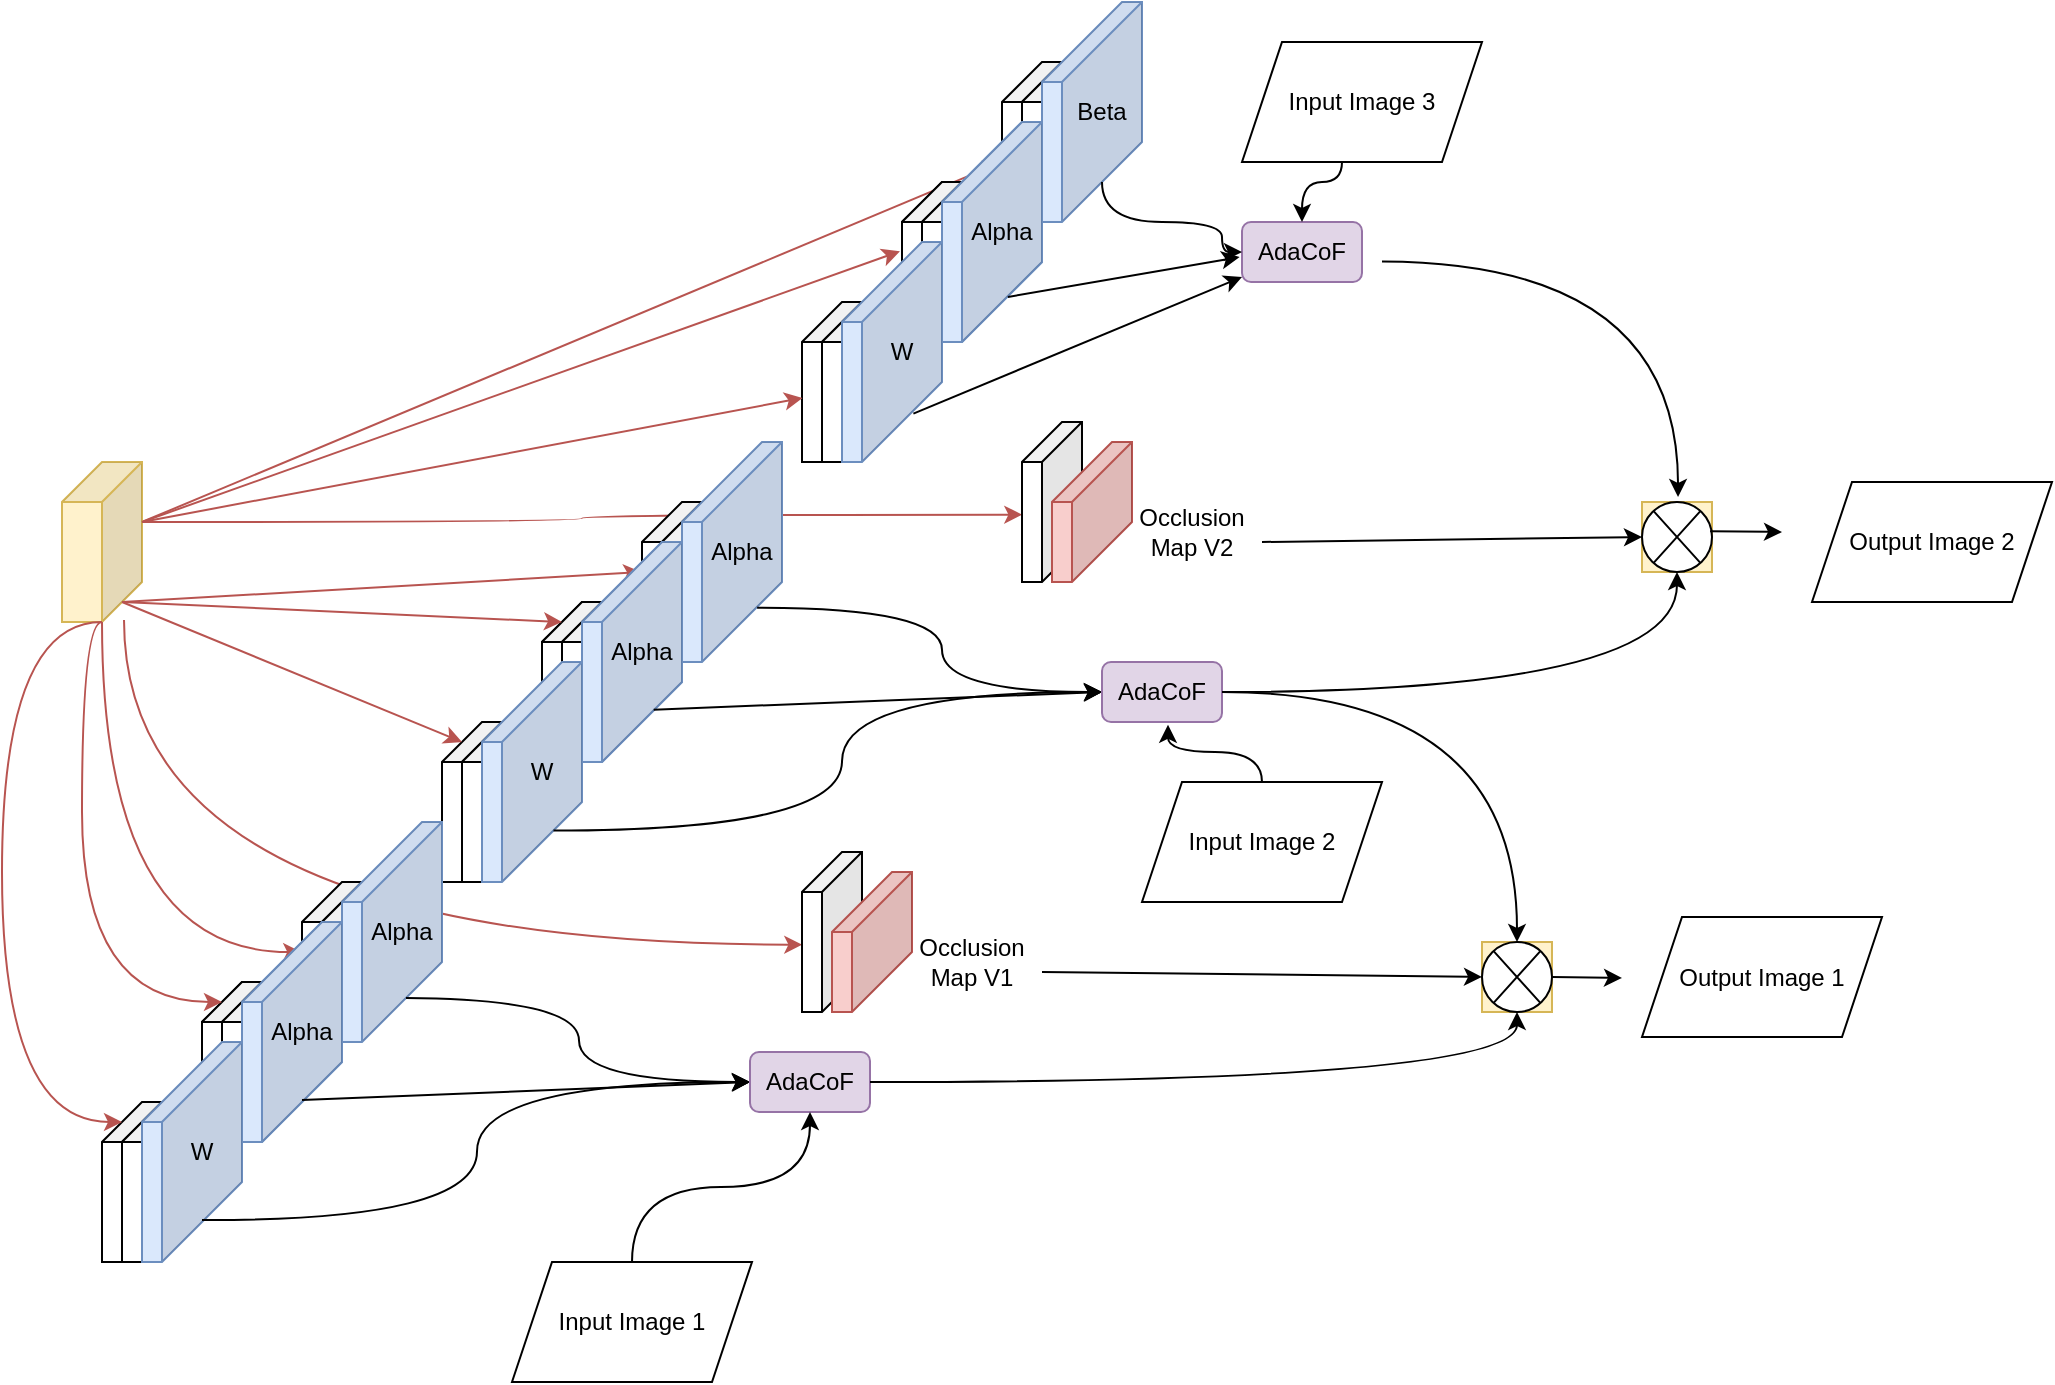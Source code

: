 <mxfile version="22.1.8" type="github">
  <diagram name="Page-1" id="FFOl_XfUAIFha1XQiT5Q">
    <mxGraphModel dx="1395" dy="898" grid="1" gridSize="10" guides="1" tooltips="1" connect="1" arrows="1" fold="1" page="1" pageScale="1" pageWidth="1100" pageHeight="850" math="0" shadow="0">
      <root>
        <mxCell id="0" />
        <mxCell id="1" parent="0" />
        <mxCell id="crxs3H_6sMDH6rDQFt8F-193" value="" style="endArrow=classic;html=1;rounded=0;entryX=0.995;entryY=0.579;entryDx=0;entryDy=0;entryPerimeter=0;fillColor=#f8cecc;strokeColor=#b85450;exitX=0.225;exitY=0.988;exitDx=0;exitDy=0;exitPerimeter=0;edgeStyle=orthogonalEdgeStyle;curved=1;" edge="1" target="crxs3H_6sMDH6rDQFt8F-196" parent="1" source="crxs3H_6sMDH6rDQFt8F-1">
          <mxGeometry width="50" height="50" relative="1" as="geometry">
            <mxPoint x="-20" y="505" as="sourcePoint" />
            <mxPoint x="399.98" y="499.64" as="targetPoint" />
          </mxGeometry>
        </mxCell>
        <mxCell id="crxs3H_6sMDH6rDQFt8F-13" value="" style="endArrow=classic;html=1;rounded=0;entryX=0.995;entryY=0.579;entryDx=0;entryDy=0;entryPerimeter=0;fillColor=#f8cecc;strokeColor=#b85450;exitX=0;exitY=0;exitDx=0;exitDy=30;exitPerimeter=0;edgeStyle=orthogonalEdgeStyle;curved=1;" edge="1" parent="1" source="crxs3H_6sMDH6rDQFt8F-1" target="crxs3H_6sMDH6rDQFt8F-10">
          <mxGeometry width="50" height="50" relative="1" as="geometry">
            <mxPoint x="296.9" y="230" as="sourcePoint" />
            <mxPoint x="509.98" y="284.64" as="targetPoint" />
          </mxGeometry>
        </mxCell>
        <mxCell id="crxs3H_6sMDH6rDQFt8F-83" value="" style="endArrow=classic;html=1;rounded=0;exitX=0;exitY=0;exitDx=0;exitDy=30;exitPerimeter=0;entryX=0;entryY=0;entryDx=30.0;entryDy=50;entryPerimeter=0;fillColor=#f8cecc;strokeColor=#b85450;" edge="1" parent="1" source="crxs3H_6sMDH6rDQFt8F-1" target="crxs3H_6sMDH6rDQFt8F-29">
          <mxGeometry width="50" height="50" relative="1" as="geometry">
            <mxPoint x="240" y="210" as="sourcePoint" />
            <mxPoint x="520" y="95" as="targetPoint" />
          </mxGeometry>
        </mxCell>
        <mxCell id="crxs3H_6sMDH6rDQFt8F-76" value="" style="endArrow=classic;html=1;rounded=0;entryX=1.013;entryY=0.438;entryDx=0;entryDy=0;entryPerimeter=0;exitX=0;exitY=0;exitDx=10;exitDy=70;exitPerimeter=0;fillColor=#f8cecc;strokeColor=#b85450;" edge="1" target="crxs3H_6sMDH6rDQFt8F-78" parent="1" source="crxs3H_6sMDH6rDQFt8F-1">
          <mxGeometry width="50" height="50" relative="1" as="geometry">
            <mxPoint x="230" y="240" as="sourcePoint" />
            <mxPoint x="430" y="330" as="targetPoint" />
          </mxGeometry>
        </mxCell>
        <mxCell id="crxs3H_6sMDH6rDQFt8F-71" value="" style="group" vertex="1" connectable="0" parent="1">
          <mxGeometry x="300" y="190" width="345" height="130" as="geometry" />
        </mxCell>
        <mxCell id="crxs3H_6sMDH6rDQFt8F-191" value="" style="group" vertex="1" connectable="0" parent="crxs3H_6sMDH6rDQFt8F-71">
          <mxGeometry x="230" y="50" width="115" height="80" as="geometry" />
        </mxCell>
        <mxCell id="crxs3H_6sMDH6rDQFt8F-10" value="" style="shape=cube;whiteSpace=wrap;html=1;boundedLbl=1;backgroundOutline=1;darkOpacity=0.05;darkOpacity2=0.1;flipH=1;" vertex="1" parent="crxs3H_6sMDH6rDQFt8F-191">
          <mxGeometry width="30" height="80" as="geometry" />
        </mxCell>
        <mxCell id="crxs3H_6sMDH6rDQFt8F-5" value="" style="shape=cube;whiteSpace=wrap;html=1;boundedLbl=1;backgroundOutline=1;darkOpacity=0.05;darkOpacity2=0.1;flipH=1;fillColor=#f8cecc;strokeColor=#b85450;size=30;" vertex="1" parent="crxs3H_6sMDH6rDQFt8F-191">
          <mxGeometry x="15" y="10" width="40" height="70" as="geometry" />
        </mxCell>
        <mxCell id="crxs3H_6sMDH6rDQFt8F-156" value="Occlusion Map V2" style="text;html=1;strokeColor=none;fillColor=none;align=center;verticalAlign=middle;whiteSpace=wrap;rounded=0;" vertex="1" parent="crxs3H_6sMDH6rDQFt8F-191">
          <mxGeometry x="55" y="40" width="60" height="30" as="geometry" />
        </mxCell>
        <mxCell id="crxs3H_6sMDH6rDQFt8F-50" value="" style="group" vertex="1" connectable="0" parent="1">
          <mxGeometry x="420" y="30" width="180" height="230" as="geometry" />
        </mxCell>
        <mxCell id="crxs3H_6sMDH6rDQFt8F-28" value="" style="group" vertex="1" connectable="0" parent="crxs3H_6sMDH6rDQFt8F-50">
          <mxGeometry x="100" width="70" height="110" as="geometry" />
        </mxCell>
        <mxCell id="crxs3H_6sMDH6rDQFt8F-29" value="" style="shape=cube;whiteSpace=wrap;html=1;boundedLbl=1;backgroundOutline=1;darkOpacity=0.05;darkOpacity2=0.1;flipH=1;" vertex="1" parent="crxs3H_6sMDH6rDQFt8F-28">
          <mxGeometry y="30" width="30" height="80" as="geometry" />
        </mxCell>
        <mxCell id="crxs3H_6sMDH6rDQFt8F-30" value="" style="shape=cube;whiteSpace=wrap;html=1;boundedLbl=1;backgroundOutline=1;darkOpacity=0.05;darkOpacity2=0.1;flipH=1;" vertex="1" parent="crxs3H_6sMDH6rDQFt8F-28">
          <mxGeometry x="10" y="30" width="30" height="80" as="geometry" />
        </mxCell>
        <mxCell id="crxs3H_6sMDH6rDQFt8F-31" value="" style="shape=cube;whiteSpace=wrap;html=1;boundedLbl=1;backgroundOutline=1;darkOpacity=0.05;darkOpacity2=0.1;flipH=1;size=40;fillColor=#dae8fc;strokeColor=#6c8ebf;" vertex="1" parent="crxs3H_6sMDH6rDQFt8F-28">
          <mxGeometry x="20" width="50" height="110" as="geometry" />
        </mxCell>
        <mxCell id="crxs3H_6sMDH6rDQFt8F-47" value="Beta" style="text;html=1;strokeColor=none;fillColor=none;align=center;verticalAlign=middle;whiteSpace=wrap;rounded=0;" vertex="1" parent="crxs3H_6sMDH6rDQFt8F-28">
          <mxGeometry x="30" y="45" width="40" height="20" as="geometry" />
        </mxCell>
        <mxCell id="crxs3H_6sMDH6rDQFt8F-32" value="" style="group" vertex="1" connectable="0" parent="crxs3H_6sMDH6rDQFt8F-50">
          <mxGeometry x="50" y="60" width="80" height="110" as="geometry" />
        </mxCell>
        <mxCell id="crxs3H_6sMDH6rDQFt8F-33" value="" style="shape=cube;whiteSpace=wrap;html=1;boundedLbl=1;backgroundOutline=1;darkOpacity=0.05;darkOpacity2=0.1;flipH=1;" vertex="1" parent="crxs3H_6sMDH6rDQFt8F-32">
          <mxGeometry y="30" width="30" height="80" as="geometry" />
        </mxCell>
        <mxCell id="crxs3H_6sMDH6rDQFt8F-34" value="" style="shape=cube;whiteSpace=wrap;html=1;boundedLbl=1;backgroundOutline=1;darkOpacity=0.05;darkOpacity2=0.1;flipH=1;" vertex="1" parent="crxs3H_6sMDH6rDQFt8F-32">
          <mxGeometry x="10" y="30" width="30" height="80" as="geometry" />
        </mxCell>
        <mxCell id="crxs3H_6sMDH6rDQFt8F-35" value="" style="shape=cube;whiteSpace=wrap;html=1;boundedLbl=1;backgroundOutline=1;darkOpacity=0.05;darkOpacity2=0.1;flipH=1;size=40;fillColor=#dae8fc;strokeColor=#6c8ebf;" vertex="1" parent="crxs3H_6sMDH6rDQFt8F-32">
          <mxGeometry x="20" width="50" height="110" as="geometry" />
        </mxCell>
        <mxCell id="crxs3H_6sMDH6rDQFt8F-42" value="" style="group" vertex="1" connectable="0" parent="crxs3H_6sMDH6rDQFt8F-32">
          <mxGeometry width="80" height="110" as="geometry" />
        </mxCell>
        <mxCell id="crxs3H_6sMDH6rDQFt8F-43" value="" style="shape=cube;whiteSpace=wrap;html=1;boundedLbl=1;backgroundOutline=1;darkOpacity=0.05;darkOpacity2=0.1;flipH=1;" vertex="1" parent="crxs3H_6sMDH6rDQFt8F-42">
          <mxGeometry y="30" width="30" height="80" as="geometry" />
        </mxCell>
        <mxCell id="crxs3H_6sMDH6rDQFt8F-44" value="" style="shape=cube;whiteSpace=wrap;html=1;boundedLbl=1;backgroundOutline=1;darkOpacity=0.05;darkOpacity2=0.1;flipH=1;" vertex="1" parent="crxs3H_6sMDH6rDQFt8F-42">
          <mxGeometry x="10" y="30" width="30" height="80" as="geometry" />
        </mxCell>
        <mxCell id="crxs3H_6sMDH6rDQFt8F-45" value="" style="shape=cube;whiteSpace=wrap;html=1;boundedLbl=1;backgroundOutline=1;darkOpacity=0.05;darkOpacity2=0.1;flipH=1;size=40;fillColor=#dae8fc;strokeColor=#6c8ebf;" vertex="1" parent="crxs3H_6sMDH6rDQFt8F-42">
          <mxGeometry x="20" width="50" height="110" as="geometry" />
        </mxCell>
        <mxCell id="crxs3H_6sMDH6rDQFt8F-46" value="Alpha" style="text;html=1;strokeColor=none;fillColor=none;align=center;verticalAlign=middle;whiteSpace=wrap;rounded=0;" vertex="1" parent="crxs3H_6sMDH6rDQFt8F-42">
          <mxGeometry x="30" y="45" width="40" height="20" as="geometry" />
        </mxCell>
        <mxCell id="crxs3H_6sMDH6rDQFt8F-36" value="" style="group" vertex="1" connectable="0" parent="crxs3H_6sMDH6rDQFt8F-50">
          <mxGeometry y="120" width="80" height="110" as="geometry" />
        </mxCell>
        <mxCell id="crxs3H_6sMDH6rDQFt8F-37" value="" style="shape=cube;whiteSpace=wrap;html=1;boundedLbl=1;backgroundOutline=1;darkOpacity=0.05;darkOpacity2=0.1;flipH=1;" vertex="1" parent="crxs3H_6sMDH6rDQFt8F-36">
          <mxGeometry y="30" width="30" height="80" as="geometry" />
        </mxCell>
        <mxCell id="crxs3H_6sMDH6rDQFt8F-38" value="" style="shape=cube;whiteSpace=wrap;html=1;boundedLbl=1;backgroundOutline=1;darkOpacity=0.05;darkOpacity2=0.1;flipH=1;" vertex="1" parent="crxs3H_6sMDH6rDQFt8F-36">
          <mxGeometry x="10" y="30" width="30" height="80" as="geometry" />
        </mxCell>
        <mxCell id="crxs3H_6sMDH6rDQFt8F-39" value="" style="shape=cube;whiteSpace=wrap;html=1;boundedLbl=1;backgroundOutline=1;darkOpacity=0.05;darkOpacity2=0.1;flipH=1;size=40;fillColor=#dae8fc;strokeColor=#6c8ebf;" vertex="1" parent="crxs3H_6sMDH6rDQFt8F-36">
          <mxGeometry x="20" width="50" height="110" as="geometry" />
        </mxCell>
        <mxCell id="crxs3H_6sMDH6rDQFt8F-40" value="W" style="text;html=1;strokeColor=none;fillColor=none;align=center;verticalAlign=middle;whiteSpace=wrap;rounded=0;" vertex="1" parent="crxs3H_6sMDH6rDQFt8F-36">
          <mxGeometry x="30" y="45" width="40" height="20" as="geometry" />
        </mxCell>
        <mxCell id="crxs3H_6sMDH6rDQFt8F-51" value="" style="group" vertex="1" connectable="0" parent="1">
          <mxGeometry x="240" y="240" width="190" height="230" as="geometry" />
        </mxCell>
        <mxCell id="crxs3H_6sMDH6rDQFt8F-52" value="" style="group" vertex="1" connectable="0" parent="crxs3H_6sMDH6rDQFt8F-51">
          <mxGeometry x="100" width="80" height="120" as="geometry" />
        </mxCell>
        <mxCell id="crxs3H_6sMDH6rDQFt8F-56" value="Beta" style="text;html=1;strokeColor=none;fillColor=none;align=center;verticalAlign=middle;whiteSpace=wrap;rounded=0;" vertex="1" parent="crxs3H_6sMDH6rDQFt8F-52">
          <mxGeometry x="30" y="45" width="40" height="20" as="geometry" />
        </mxCell>
        <mxCell id="crxs3H_6sMDH6rDQFt8F-77" value="" style="group" vertex="1" connectable="0" parent="crxs3H_6sMDH6rDQFt8F-52">
          <mxGeometry y="10" width="80" height="110" as="geometry" />
        </mxCell>
        <mxCell id="crxs3H_6sMDH6rDQFt8F-78" value="" style="shape=cube;whiteSpace=wrap;html=1;boundedLbl=1;backgroundOutline=1;darkOpacity=0.05;darkOpacity2=0.1;flipH=1;" vertex="1" parent="crxs3H_6sMDH6rDQFt8F-77">
          <mxGeometry y="30" width="30" height="80" as="geometry" />
        </mxCell>
        <mxCell id="crxs3H_6sMDH6rDQFt8F-79" value="" style="shape=cube;whiteSpace=wrap;html=1;boundedLbl=1;backgroundOutline=1;darkOpacity=0.05;darkOpacity2=0.1;flipH=1;" vertex="1" parent="crxs3H_6sMDH6rDQFt8F-77">
          <mxGeometry x="10" y="30" width="30" height="80" as="geometry" />
        </mxCell>
        <mxCell id="crxs3H_6sMDH6rDQFt8F-80" value="" style="shape=cube;whiteSpace=wrap;html=1;boundedLbl=1;backgroundOutline=1;darkOpacity=0.05;darkOpacity2=0.1;flipH=1;size=40;fillColor=#dae8fc;strokeColor=#6c8ebf;" vertex="1" parent="crxs3H_6sMDH6rDQFt8F-77">
          <mxGeometry x="20" width="50" height="110" as="geometry" />
        </mxCell>
        <mxCell id="crxs3H_6sMDH6rDQFt8F-81" value="Alpha" style="text;html=1;strokeColor=none;fillColor=none;align=center;verticalAlign=middle;whiteSpace=wrap;rounded=0;" vertex="1" parent="crxs3H_6sMDH6rDQFt8F-77">
          <mxGeometry x="30" y="45" width="40" height="20" as="geometry" />
        </mxCell>
        <mxCell id="crxs3H_6sMDH6rDQFt8F-57" value="" style="group" vertex="1" connectable="0" parent="crxs3H_6sMDH6rDQFt8F-51">
          <mxGeometry x="50" y="60" width="80" height="110" as="geometry" />
        </mxCell>
        <mxCell id="crxs3H_6sMDH6rDQFt8F-58" value="" style="shape=cube;whiteSpace=wrap;html=1;boundedLbl=1;backgroundOutline=1;darkOpacity=0.05;darkOpacity2=0.1;flipH=1;" vertex="1" parent="crxs3H_6sMDH6rDQFt8F-57">
          <mxGeometry y="30" width="30" height="80" as="geometry" />
        </mxCell>
        <mxCell id="crxs3H_6sMDH6rDQFt8F-59" value="" style="shape=cube;whiteSpace=wrap;html=1;boundedLbl=1;backgroundOutline=1;darkOpacity=0.05;darkOpacity2=0.1;flipH=1;" vertex="1" parent="crxs3H_6sMDH6rDQFt8F-57">
          <mxGeometry x="10" y="30" width="30" height="80" as="geometry" />
        </mxCell>
        <mxCell id="crxs3H_6sMDH6rDQFt8F-60" value="" style="shape=cube;whiteSpace=wrap;html=1;boundedLbl=1;backgroundOutline=1;darkOpacity=0.05;darkOpacity2=0.1;flipH=1;size=40;fillColor=#dae8fc;strokeColor=#6c8ebf;" vertex="1" parent="crxs3H_6sMDH6rDQFt8F-57">
          <mxGeometry x="20" width="50" height="110" as="geometry" />
        </mxCell>
        <mxCell id="crxs3H_6sMDH6rDQFt8F-61" value="" style="group" vertex="1" connectable="0" parent="crxs3H_6sMDH6rDQFt8F-57">
          <mxGeometry width="80" height="110" as="geometry" />
        </mxCell>
        <mxCell id="crxs3H_6sMDH6rDQFt8F-62" value="" style="shape=cube;whiteSpace=wrap;html=1;boundedLbl=1;backgroundOutline=1;darkOpacity=0.05;darkOpacity2=0.1;flipH=1;" vertex="1" parent="crxs3H_6sMDH6rDQFt8F-61">
          <mxGeometry y="30" width="30" height="80" as="geometry" />
        </mxCell>
        <mxCell id="crxs3H_6sMDH6rDQFt8F-63" value="" style="shape=cube;whiteSpace=wrap;html=1;boundedLbl=1;backgroundOutline=1;darkOpacity=0.05;darkOpacity2=0.1;flipH=1;" vertex="1" parent="crxs3H_6sMDH6rDQFt8F-61">
          <mxGeometry x="10" y="30" width="30" height="80" as="geometry" />
        </mxCell>
        <mxCell id="crxs3H_6sMDH6rDQFt8F-64" value="" style="shape=cube;whiteSpace=wrap;html=1;boundedLbl=1;backgroundOutline=1;darkOpacity=0.05;darkOpacity2=0.1;flipH=1;size=40;fillColor=#dae8fc;strokeColor=#6c8ebf;" vertex="1" parent="crxs3H_6sMDH6rDQFt8F-61">
          <mxGeometry x="20" width="50" height="110" as="geometry" />
        </mxCell>
        <mxCell id="crxs3H_6sMDH6rDQFt8F-65" value="Alpha" style="text;html=1;strokeColor=none;fillColor=none;align=center;verticalAlign=middle;whiteSpace=wrap;rounded=0;" vertex="1" parent="crxs3H_6sMDH6rDQFt8F-61">
          <mxGeometry x="30" y="45" width="40" height="20" as="geometry" />
        </mxCell>
        <mxCell id="crxs3H_6sMDH6rDQFt8F-66" value="" style="group" vertex="1" connectable="0" parent="crxs3H_6sMDH6rDQFt8F-51">
          <mxGeometry y="120" width="80" height="110" as="geometry" />
        </mxCell>
        <mxCell id="crxs3H_6sMDH6rDQFt8F-67" value="" style="shape=cube;whiteSpace=wrap;html=1;boundedLbl=1;backgroundOutline=1;darkOpacity=0.05;darkOpacity2=0.1;flipH=1;" vertex="1" parent="crxs3H_6sMDH6rDQFt8F-66">
          <mxGeometry y="30" width="30" height="80" as="geometry" />
        </mxCell>
        <mxCell id="crxs3H_6sMDH6rDQFt8F-68" value="" style="shape=cube;whiteSpace=wrap;html=1;boundedLbl=1;backgroundOutline=1;darkOpacity=0.05;darkOpacity2=0.1;flipH=1;" vertex="1" parent="crxs3H_6sMDH6rDQFt8F-66">
          <mxGeometry x="10" y="30" width="30" height="80" as="geometry" />
        </mxCell>
        <mxCell id="crxs3H_6sMDH6rDQFt8F-69" value="" style="shape=cube;whiteSpace=wrap;html=1;boundedLbl=1;backgroundOutline=1;darkOpacity=0.05;darkOpacity2=0.1;flipH=1;size=40;fillColor=#dae8fc;strokeColor=#6c8ebf;" vertex="1" parent="crxs3H_6sMDH6rDQFt8F-66">
          <mxGeometry x="20" width="50" height="110" as="geometry" />
        </mxCell>
        <mxCell id="crxs3H_6sMDH6rDQFt8F-70" value="W" style="text;html=1;strokeColor=none;fillColor=none;align=center;verticalAlign=middle;whiteSpace=wrap;rounded=0;" vertex="1" parent="crxs3H_6sMDH6rDQFt8F-66">
          <mxGeometry x="30" y="45" width="40" height="20" as="geometry" />
        </mxCell>
        <mxCell id="crxs3H_6sMDH6rDQFt8F-1" value="" style="shape=cube;whiteSpace=wrap;html=1;boundedLbl=1;backgroundOutline=1;darkOpacity=0.05;darkOpacity2=0.1;flipH=1;flipV=0;fillColor=#fff2cc;strokeColor=#d6b656;" vertex="1" parent="1">
          <mxGeometry x="50" y="260" width="40" height="80" as="geometry" />
        </mxCell>
        <mxCell id="crxs3H_6sMDH6rDQFt8F-73" value="" style="endArrow=classic;html=1;rounded=0;entryX=0;entryY=0;entryDx=20;entryDy=10;entryPerimeter=0;exitX=0;exitY=0;exitDx=10;exitDy=70;exitPerimeter=0;fillColor=#f8cecc;strokeColor=#b85450;" edge="1" parent="1" source="crxs3H_6sMDH6rDQFt8F-1" target="crxs3H_6sMDH6rDQFt8F-67">
          <mxGeometry width="50" height="50" relative="1" as="geometry">
            <mxPoint x="340" y="240" as="sourcePoint" />
            <mxPoint x="280" y="270" as="targetPoint" />
          </mxGeometry>
        </mxCell>
        <mxCell id="crxs3H_6sMDH6rDQFt8F-75" value="" style="endArrow=classic;html=1;rounded=0;exitX=0;exitY=0;exitDx=10;exitDy=70;exitPerimeter=0;entryX=0;entryY=0;entryDx=20;entryDy=10;entryPerimeter=0;fillColor=#f8cecc;strokeColor=#b85450;" edge="1" parent="1" source="crxs3H_6sMDH6rDQFt8F-1" target="crxs3H_6sMDH6rDQFt8F-62">
          <mxGeometry width="50" height="50" relative="1" as="geometry">
            <mxPoint x="290" y="190" as="sourcePoint" />
            <mxPoint x="340" y="140" as="targetPoint" />
          </mxGeometry>
        </mxCell>
        <mxCell id="crxs3H_6sMDH6rDQFt8F-85" value="" style="endArrow=classic;html=1;rounded=0;exitX=0;exitY=0;exitDx=0;exitDy=30;exitPerimeter=0;entryX=0.992;entryY=0.6;entryDx=0;entryDy=0;entryPerimeter=0;fillColor=#f8cecc;strokeColor=#b85450;" edge="1" parent="1" source="crxs3H_6sMDH6rDQFt8F-1" target="crxs3H_6sMDH6rDQFt8F-37">
          <mxGeometry width="50" height="50" relative="1" as="geometry">
            <mxPoint x="240" y="210" as="sourcePoint" />
            <mxPoint x="400" y="230" as="targetPoint" />
          </mxGeometry>
        </mxCell>
        <mxCell id="crxs3H_6sMDH6rDQFt8F-112" value="" style="endArrow=classic;html=1;rounded=0;entryX=1.013;entryY=0.438;entryDx=0;entryDy=0;entryPerimeter=0;exitX=0;exitY=0;exitDx=20;exitDy=80;exitPerimeter=0;fillColor=#f8cecc;strokeColor=#b85450;edgeStyle=orthogonalEdgeStyle;curved=1;" edge="1" target="crxs3H_6sMDH6rDQFt8F-117" parent="1" source="crxs3H_6sMDH6rDQFt8F-1">
          <mxGeometry width="50" height="50" relative="1" as="geometry">
            <mxPoint x="50" y="430" as="sourcePoint" />
            <mxPoint x="260" y="520" as="targetPoint" />
            <Array as="points">
              <mxPoint x="70" y="505" />
            </Array>
          </mxGeometry>
        </mxCell>
        <mxCell id="crxs3H_6sMDH6rDQFt8F-113" value="" style="group" vertex="1" connectable="0" parent="1">
          <mxGeometry x="70" y="430" width="190" height="230" as="geometry" />
        </mxCell>
        <mxCell id="crxs3H_6sMDH6rDQFt8F-114" value="" style="group" vertex="1" connectable="0" parent="crxs3H_6sMDH6rDQFt8F-113">
          <mxGeometry x="100" width="80" height="120" as="geometry" />
        </mxCell>
        <mxCell id="crxs3H_6sMDH6rDQFt8F-115" value="Beta" style="text;html=1;strokeColor=none;fillColor=none;align=center;verticalAlign=middle;whiteSpace=wrap;rounded=0;" vertex="1" parent="crxs3H_6sMDH6rDQFt8F-114">
          <mxGeometry x="30" y="45" width="40" height="20" as="geometry" />
        </mxCell>
        <mxCell id="crxs3H_6sMDH6rDQFt8F-116" value="" style="group" vertex="1" connectable="0" parent="crxs3H_6sMDH6rDQFt8F-114">
          <mxGeometry y="10" width="80" height="110" as="geometry" />
        </mxCell>
        <mxCell id="crxs3H_6sMDH6rDQFt8F-117" value="" style="shape=cube;whiteSpace=wrap;html=1;boundedLbl=1;backgroundOutline=1;darkOpacity=0.05;darkOpacity2=0.1;flipH=1;" vertex="1" parent="crxs3H_6sMDH6rDQFt8F-116">
          <mxGeometry y="30" width="30" height="80" as="geometry" />
        </mxCell>
        <mxCell id="crxs3H_6sMDH6rDQFt8F-118" value="" style="shape=cube;whiteSpace=wrap;html=1;boundedLbl=1;backgroundOutline=1;darkOpacity=0.05;darkOpacity2=0.1;flipH=1;" vertex="1" parent="crxs3H_6sMDH6rDQFt8F-116">
          <mxGeometry x="10" y="30" width="30" height="80" as="geometry" />
        </mxCell>
        <mxCell id="crxs3H_6sMDH6rDQFt8F-119" value="" style="shape=cube;whiteSpace=wrap;html=1;boundedLbl=1;backgroundOutline=1;darkOpacity=0.05;darkOpacity2=0.1;flipH=1;size=40;fillColor=#dae8fc;strokeColor=#6c8ebf;" vertex="1" parent="crxs3H_6sMDH6rDQFt8F-116">
          <mxGeometry x="20" width="50" height="110" as="geometry" />
        </mxCell>
        <mxCell id="crxs3H_6sMDH6rDQFt8F-120" value="Alpha" style="text;html=1;strokeColor=none;fillColor=none;align=center;verticalAlign=middle;whiteSpace=wrap;rounded=0;" vertex="1" parent="crxs3H_6sMDH6rDQFt8F-116">
          <mxGeometry x="30" y="45" width="40" height="20" as="geometry" />
        </mxCell>
        <mxCell id="crxs3H_6sMDH6rDQFt8F-121" value="" style="group" vertex="1" connectable="0" parent="crxs3H_6sMDH6rDQFt8F-113">
          <mxGeometry x="50" y="60" width="80" height="110" as="geometry" />
        </mxCell>
        <mxCell id="crxs3H_6sMDH6rDQFt8F-122" value="" style="shape=cube;whiteSpace=wrap;html=1;boundedLbl=1;backgroundOutline=1;darkOpacity=0.05;darkOpacity2=0.1;flipH=1;" vertex="1" parent="crxs3H_6sMDH6rDQFt8F-121">
          <mxGeometry y="30" width="30" height="80" as="geometry" />
        </mxCell>
        <mxCell id="crxs3H_6sMDH6rDQFt8F-123" value="" style="shape=cube;whiteSpace=wrap;html=1;boundedLbl=1;backgroundOutline=1;darkOpacity=0.05;darkOpacity2=0.1;flipH=1;" vertex="1" parent="crxs3H_6sMDH6rDQFt8F-121">
          <mxGeometry x="10" y="30" width="30" height="80" as="geometry" />
        </mxCell>
        <mxCell id="crxs3H_6sMDH6rDQFt8F-124" value="" style="shape=cube;whiteSpace=wrap;html=1;boundedLbl=1;backgroundOutline=1;darkOpacity=0.05;darkOpacity2=0.1;flipH=1;size=40;fillColor=#dae8fc;strokeColor=#6c8ebf;" vertex="1" parent="crxs3H_6sMDH6rDQFt8F-121">
          <mxGeometry x="20" width="50" height="110" as="geometry" />
        </mxCell>
        <mxCell id="crxs3H_6sMDH6rDQFt8F-125" value="" style="group" vertex="1" connectable="0" parent="crxs3H_6sMDH6rDQFt8F-121">
          <mxGeometry width="80" height="110" as="geometry" />
        </mxCell>
        <mxCell id="crxs3H_6sMDH6rDQFt8F-126" value="" style="shape=cube;whiteSpace=wrap;html=1;boundedLbl=1;backgroundOutline=1;darkOpacity=0.05;darkOpacity2=0.1;flipH=1;" vertex="1" parent="crxs3H_6sMDH6rDQFt8F-125">
          <mxGeometry y="30" width="30" height="80" as="geometry" />
        </mxCell>
        <mxCell id="crxs3H_6sMDH6rDQFt8F-127" value="" style="shape=cube;whiteSpace=wrap;html=1;boundedLbl=1;backgroundOutline=1;darkOpacity=0.05;darkOpacity2=0.1;flipH=1;" vertex="1" parent="crxs3H_6sMDH6rDQFt8F-125">
          <mxGeometry x="10" y="30" width="30" height="80" as="geometry" />
        </mxCell>
        <mxCell id="crxs3H_6sMDH6rDQFt8F-128" value="" style="shape=cube;whiteSpace=wrap;html=1;boundedLbl=1;backgroundOutline=1;darkOpacity=0.05;darkOpacity2=0.1;flipH=1;size=40;fillColor=#dae8fc;strokeColor=#6c8ebf;" vertex="1" parent="crxs3H_6sMDH6rDQFt8F-125">
          <mxGeometry x="20" width="50" height="110" as="geometry" />
        </mxCell>
        <mxCell id="crxs3H_6sMDH6rDQFt8F-129" value="Alpha" style="text;html=1;strokeColor=none;fillColor=none;align=center;verticalAlign=middle;whiteSpace=wrap;rounded=0;" vertex="1" parent="crxs3H_6sMDH6rDQFt8F-125">
          <mxGeometry x="30" y="45" width="40" height="20" as="geometry" />
        </mxCell>
        <mxCell id="crxs3H_6sMDH6rDQFt8F-130" value="" style="group" vertex="1" connectable="0" parent="crxs3H_6sMDH6rDQFt8F-113">
          <mxGeometry y="120" width="80" height="110" as="geometry" />
        </mxCell>
        <mxCell id="crxs3H_6sMDH6rDQFt8F-131" value="" style="shape=cube;whiteSpace=wrap;html=1;boundedLbl=1;backgroundOutline=1;darkOpacity=0.05;darkOpacity2=0.1;flipH=1;" vertex="1" parent="crxs3H_6sMDH6rDQFt8F-130">
          <mxGeometry y="30" width="30" height="80" as="geometry" />
        </mxCell>
        <mxCell id="crxs3H_6sMDH6rDQFt8F-132" value="" style="shape=cube;whiteSpace=wrap;html=1;boundedLbl=1;backgroundOutline=1;darkOpacity=0.05;darkOpacity2=0.1;flipH=1;" vertex="1" parent="crxs3H_6sMDH6rDQFt8F-130">
          <mxGeometry x="10" y="30" width="30" height="80" as="geometry" />
        </mxCell>
        <mxCell id="crxs3H_6sMDH6rDQFt8F-133" value="" style="shape=cube;whiteSpace=wrap;html=1;boundedLbl=1;backgroundOutline=1;darkOpacity=0.05;darkOpacity2=0.1;flipH=1;size=40;fillColor=#dae8fc;strokeColor=#6c8ebf;" vertex="1" parent="crxs3H_6sMDH6rDQFt8F-130">
          <mxGeometry x="20" width="50" height="110" as="geometry" />
        </mxCell>
        <mxCell id="crxs3H_6sMDH6rDQFt8F-134" value="W" style="text;html=1;strokeColor=none;fillColor=none;align=center;verticalAlign=middle;whiteSpace=wrap;rounded=0;" vertex="1" parent="crxs3H_6sMDH6rDQFt8F-130">
          <mxGeometry x="30" y="45" width="40" height="20" as="geometry" />
        </mxCell>
        <mxCell id="crxs3H_6sMDH6rDQFt8F-135" value="" style="endArrow=classic;html=1;rounded=0;entryX=0;entryY=0;entryDx=20;entryDy=10;entryPerimeter=0;exitX=0;exitY=0;exitDx=20;exitDy=80;exitPerimeter=0;fillColor=#f8cecc;strokeColor=#b85450;edgeStyle=orthogonalEdgeStyle;curved=1;" edge="1" target="crxs3H_6sMDH6rDQFt8F-131" parent="1" source="crxs3H_6sMDH6rDQFt8F-1">
          <mxGeometry width="50" height="50" relative="1" as="geometry">
            <mxPoint x="50" y="430" as="sourcePoint" />
            <mxPoint x="110" y="460" as="targetPoint" />
            <Array as="points">
              <mxPoint x="20" y="340" />
              <mxPoint x="20" y="590" />
            </Array>
          </mxGeometry>
        </mxCell>
        <mxCell id="crxs3H_6sMDH6rDQFt8F-136" value="" style="endArrow=classic;html=1;rounded=0;exitX=0;exitY=0;exitDx=20;exitDy=80;exitPerimeter=0;entryX=0;entryY=0;entryDx=20;entryDy=10;entryPerimeter=0;fillColor=#f8cecc;strokeColor=#b85450;edgeStyle=orthogonalEdgeStyle;curved=1;" edge="1" target="crxs3H_6sMDH6rDQFt8F-126" parent="1" source="crxs3H_6sMDH6rDQFt8F-1">
          <mxGeometry width="50" height="50" relative="1" as="geometry">
            <mxPoint x="50" y="430" as="sourcePoint" />
            <mxPoint x="170" y="330" as="targetPoint" />
            <Array as="points">
              <mxPoint x="60" y="340" />
              <mxPoint x="60" y="530" />
            </Array>
          </mxGeometry>
        </mxCell>
        <mxCell id="crxs3H_6sMDH6rDQFt8F-84" value="" style="endArrow=classic;html=1;rounded=0;entryX=1.034;entryY=0.433;entryDx=0;entryDy=0;entryPerimeter=0;fillColor=#f8cecc;strokeColor=#b85450;exitX=0;exitY=0;exitDx=0;exitDy=30;exitPerimeter=0;" edge="1" parent="1" source="crxs3H_6sMDH6rDQFt8F-1" target="crxs3H_6sMDH6rDQFt8F-43">
          <mxGeometry width="50" height="50" relative="1" as="geometry">
            <mxPoint x="140" y="300" as="sourcePoint" />
            <mxPoint x="469.19" y="150.97" as="targetPoint" />
          </mxGeometry>
        </mxCell>
        <mxCell id="crxs3H_6sMDH6rDQFt8F-145" style="edgeStyle=orthogonalEdgeStyle;rounded=0;orthogonalLoop=1;jettySize=auto;html=1;entryX=0.5;entryY=1;entryDx=0;entryDy=0;curved=1;exitX=1;exitY=0.5;exitDx=0;exitDy=0;" edge="1" parent="1" source="crxs3H_6sMDH6rDQFt8F-184" target="crxs3H_6sMDH6rDQFt8F-146">
          <mxGeometry relative="1" as="geometry">
            <mxPoint x="650" y="380" as="targetPoint" />
          </mxGeometry>
        </mxCell>
        <mxCell id="crxs3H_6sMDH6rDQFt8F-143" value="Input Image 2" style="shape=parallelogram;perimeter=parallelogramPerimeter;whiteSpace=wrap;html=1;fixedSize=1;" vertex="1" parent="1">
          <mxGeometry x="590" y="420" width="120" height="60" as="geometry" />
        </mxCell>
        <mxCell id="crxs3H_6sMDH6rDQFt8F-144" value="Input Image 3" style="shape=parallelogram;perimeter=parallelogramPerimeter;whiteSpace=wrap;html=1;fixedSize=1;" vertex="1" parent="1">
          <mxGeometry x="640" y="50" width="120" height="60" as="geometry" />
        </mxCell>
        <mxCell id="crxs3H_6sMDH6rDQFt8F-153" style="edgeStyle=orthogonalEdgeStyle;rounded=0;orthogonalLoop=1;jettySize=auto;html=1;entryX=0.515;entryY=-0.072;entryDx=0;entryDy=0;entryPerimeter=0;curved=1;" edge="1" parent="1" target="crxs3H_6sMDH6rDQFt8F-146">
          <mxGeometry relative="1" as="geometry">
            <mxPoint x="750" y="159.71" as="targetPoint" />
            <mxPoint x="710" y="159.71" as="sourcePoint" />
          </mxGeometry>
        </mxCell>
        <mxCell id="crxs3H_6sMDH6rDQFt8F-157" value="" style="endArrow=classic;html=1;rounded=0;entryX=0;entryY=0.5;entryDx=0;entryDy=0;" edge="1" parent="1" target="crxs3H_6sMDH6rDQFt8F-146">
          <mxGeometry width="50" height="50" relative="1" as="geometry">
            <mxPoint x="650" y="300" as="sourcePoint" />
            <mxPoint x="750" y="360" as="targetPoint" />
          </mxGeometry>
        </mxCell>
        <mxCell id="crxs3H_6sMDH6rDQFt8F-159" value="" style="group;fillColor=#fff2cc;strokeColor=#d6b656;" vertex="1" connectable="0" parent="1">
          <mxGeometry x="840" y="280" width="35" height="35" as="geometry" />
        </mxCell>
        <mxCell id="crxs3H_6sMDH6rDQFt8F-146" value="" style="ellipse;whiteSpace=wrap;html=1;aspect=fixed;" vertex="1" parent="crxs3H_6sMDH6rDQFt8F-159">
          <mxGeometry width="35" height="35" as="geometry" />
        </mxCell>
        <mxCell id="crxs3H_6sMDH6rDQFt8F-158" value="" style="shape=mxgraph.sysml.x;" vertex="1" parent="crxs3H_6sMDH6rDQFt8F-159">
          <mxGeometry x="5.94" y="4.68" width="23.12" height="25.63" as="geometry" />
        </mxCell>
        <mxCell id="crxs3H_6sMDH6rDQFt8F-169" value="" style="group" vertex="1" connectable="0" parent="1">
          <mxGeometry x="420" y="560" width="150" height="75" as="geometry" />
        </mxCell>
        <mxCell id="crxs3H_6sMDH6rDQFt8F-186" value="" style="endArrow=classic;html=1;rounded=0;exitX=0.285;exitY=0.766;exitDx=0;exitDy=0;exitPerimeter=0;entryX=0;entryY=0.5;entryDx=0;entryDy=0;edgeStyle=orthogonalEdgeStyle;curved=1;" edge="1" target="crxs3H_6sMDH6rDQFt8F-189" parent="crxs3H_6sMDH6rDQFt8F-169">
          <mxGeometry width="50" height="50" relative="1" as="geometry">
            <mxPoint x="-300" y="79" as="sourcePoint" />
            <mxPoint x="-122" as="targetPoint" />
          </mxGeometry>
        </mxCell>
        <mxCell id="crxs3H_6sMDH6rDQFt8F-187" value="" style="endArrow=classic;html=1;rounded=0;entryX=0;entryY=0.5;entryDx=0;entryDy=0;exitX=0.283;exitY=0.762;exitDx=0;exitDy=0;exitPerimeter=0;" edge="1" target="crxs3H_6sMDH6rDQFt8F-189" parent="crxs3H_6sMDH6rDQFt8F-169">
          <mxGeometry width="50" height="50" relative="1" as="geometry">
            <mxPoint x="-250" y="19" as="sourcePoint" />
            <mxPoint x="-123" y="2" as="targetPoint" />
          </mxGeometry>
        </mxCell>
        <mxCell id="crxs3H_6sMDH6rDQFt8F-188" value="" style="endArrow=classic;html=1;rounded=0;entryX=0;entryY=0.5;entryDx=0;entryDy=0;exitX=0.249;exitY=0.753;exitDx=0;exitDy=0;exitPerimeter=0;edgeStyle=orthogonalEdgeStyle;curved=1;" edge="1" target="crxs3H_6sMDH6rDQFt8F-189" parent="crxs3H_6sMDH6rDQFt8F-169">
          <mxGeometry width="50" height="50" relative="1" as="geometry">
            <mxPoint x="-198" y="-32" as="sourcePoint" />
            <mxPoint x="-122" as="targetPoint" />
          </mxGeometry>
        </mxCell>
        <mxCell id="crxs3H_6sMDH6rDQFt8F-189" value="AdaCoF" style="rounded=1;whiteSpace=wrap;html=1;fillColor=#e1d5e7;strokeColor=#9673a6;" vertex="1" parent="crxs3H_6sMDH6rDQFt8F-169">
          <mxGeometry x="-26" y="-5" width="60" height="30" as="geometry" />
        </mxCell>
        <mxCell id="crxs3H_6sMDH6rDQFt8F-173" value="AdaCoF" style="rounded=1;whiteSpace=wrap;html=1;fillColor=#e1d5e7;strokeColor=#9673a6;" vertex="1" parent="1">
          <mxGeometry x="640" y="140" width="60" height="30" as="geometry" />
        </mxCell>
        <mxCell id="crxs3H_6sMDH6rDQFt8F-174" value="" style="curved=1;endArrow=classic;html=1;rounded=0;edgeStyle=orthogonalEdgeStyle;entryX=0.5;entryY=0;entryDx=0;entryDy=0;" edge="1" parent="1" target="crxs3H_6sMDH6rDQFt8F-173">
          <mxGeometry width="50" height="50" relative="1" as="geometry">
            <mxPoint x="690" y="110" as="sourcePoint" />
            <mxPoint x="740" y="60" as="targetPoint" />
            <Array as="points">
              <mxPoint x="690" y="120" />
              <mxPoint x="670" y="120" />
            </Array>
          </mxGeometry>
        </mxCell>
        <mxCell id="crxs3H_6sMDH6rDQFt8F-175" value="" style="endArrow=classic;html=1;rounded=0;exitX=0.286;exitY=0.78;exitDx=0;exitDy=0;exitPerimeter=0;" edge="1" parent="1" source="crxs3H_6sMDH6rDQFt8F-39" target="crxs3H_6sMDH6rDQFt8F-173">
          <mxGeometry width="50" height="50" relative="1" as="geometry">
            <mxPoint x="485" y="240" as="sourcePoint" />
            <mxPoint x="535" y="190" as="targetPoint" />
          </mxGeometry>
        </mxCell>
        <mxCell id="crxs3H_6sMDH6rDQFt8F-176" value="" style="endArrow=classic;html=1;rounded=0;entryX=-0.02;entryY=0.583;entryDx=0;entryDy=0;entryPerimeter=0;exitX=0.341;exitY=0.795;exitDx=0;exitDy=0;exitPerimeter=0;" edge="1" parent="1" source="crxs3H_6sMDH6rDQFt8F-45" target="crxs3H_6sMDH6rDQFt8F-173">
          <mxGeometry width="50" height="50" relative="1" as="geometry">
            <mxPoint x="570" y="190" as="sourcePoint" />
            <mxPoint x="620" y="140" as="targetPoint" />
          </mxGeometry>
        </mxCell>
        <mxCell id="crxs3H_6sMDH6rDQFt8F-180" value="" style="curved=1;endArrow=classic;html=1;rounded=0;edgeStyle=orthogonalEdgeStyle;entryX=0;entryY=0.5;entryDx=0;entryDy=0;" edge="1" parent="1" target="crxs3H_6sMDH6rDQFt8F-173">
          <mxGeometry width="50" height="50" relative="1" as="geometry">
            <mxPoint x="570" y="120" as="sourcePoint" />
            <mxPoint x="620" y="70" as="targetPoint" />
            <Array as="points">
              <mxPoint x="570" y="140" />
              <mxPoint x="630" y="140" />
              <mxPoint x="630" y="155" />
            </Array>
          </mxGeometry>
        </mxCell>
        <mxCell id="crxs3H_6sMDH6rDQFt8F-181" value="" style="endArrow=classic;html=1;rounded=0;entryX=0;entryY=0.5;entryDx=0;entryDy=0;exitX=0.283;exitY=0.762;exitDx=0;exitDy=0;exitPerimeter=0;" edge="1" parent="1" source="crxs3H_6sMDH6rDQFt8F-64" target="crxs3H_6sMDH6rDQFt8F-184">
          <mxGeometry width="50" height="50" relative="1" as="geometry">
            <mxPoint x="357" y="387" as="sourcePoint" />
            <mxPoint x="473" y="367" as="targetPoint" />
          </mxGeometry>
        </mxCell>
        <mxCell id="crxs3H_6sMDH6rDQFt8F-182" value="" style="endArrow=classic;html=1;rounded=0;entryX=0;entryY=0.5;entryDx=0;entryDy=0;exitX=0.249;exitY=0.753;exitDx=0;exitDy=0;exitPerimeter=0;edgeStyle=orthogonalEdgeStyle;curved=1;" edge="1" parent="1" source="crxs3H_6sMDH6rDQFt8F-80" target="crxs3H_6sMDH6rDQFt8F-184">
          <mxGeometry width="50" height="50" relative="1" as="geometry">
            <mxPoint x="404" y="330" as="sourcePoint" />
            <mxPoint x="474" y="365" as="targetPoint" />
          </mxGeometry>
        </mxCell>
        <mxCell id="crxs3H_6sMDH6rDQFt8F-183" value="" style="endArrow=classic;html=1;rounded=0;exitX=0.285;exitY=0.766;exitDx=0;exitDy=0;exitPerimeter=0;entryX=0;entryY=0.5;entryDx=0;entryDy=0;edgeStyle=orthogonalEdgeStyle;curved=1;" edge="1" parent="1" source="crxs3H_6sMDH6rDQFt8F-69" target="crxs3H_6sMDH6rDQFt8F-184">
          <mxGeometry width="50" height="50" relative="1" as="geometry">
            <mxPoint x="310" y="446" as="sourcePoint" />
            <mxPoint x="474" y="365" as="targetPoint" />
          </mxGeometry>
        </mxCell>
        <mxCell id="crxs3H_6sMDH6rDQFt8F-184" value="AdaCoF" style="rounded=1;whiteSpace=wrap;html=1;fillColor=#e1d5e7;strokeColor=#9673a6;" vertex="1" parent="1">
          <mxGeometry x="570" y="360" width="60" height="30" as="geometry" />
        </mxCell>
        <mxCell id="crxs3H_6sMDH6rDQFt8F-185" value="" style="curved=1;endArrow=classic;html=1;rounded=0;edgeStyle=orthogonalEdgeStyle;entryX=0.55;entryY=1.046;entryDx=0;entryDy=0;entryPerimeter=0;" edge="1" parent="1" source="crxs3H_6sMDH6rDQFt8F-143" target="crxs3H_6sMDH6rDQFt8F-184">
          <mxGeometry width="50" height="50" relative="1" as="geometry">
            <mxPoint x="540" y="410" as="sourcePoint" />
            <mxPoint x="590" y="360" as="targetPoint" />
            <Array as="points" />
          </mxGeometry>
        </mxCell>
        <mxCell id="crxs3H_6sMDH6rDQFt8F-142" value="Input Image 1" style="shape=parallelogram;perimeter=parallelogramPerimeter;whiteSpace=wrap;html=1;fixedSize=1;" vertex="1" parent="1">
          <mxGeometry x="275" y="660" width="120" height="60" as="geometry" />
        </mxCell>
        <mxCell id="crxs3H_6sMDH6rDQFt8F-151" style="rounded=0;orthogonalLoop=1;jettySize=auto;html=1;entryX=0.5;entryY=1;entryDx=0;entryDy=0;edgeStyle=orthogonalEdgeStyle;curved=1;" edge="1" parent="1" source="crxs3H_6sMDH6rDQFt8F-142" target="crxs3H_6sMDH6rDQFt8F-189">
          <mxGeometry relative="1" as="geometry">
            <mxPoint x="570" y="589.71" as="targetPoint" />
            <mxPoint x="530" y="589.71" as="sourcePoint" />
          </mxGeometry>
        </mxCell>
        <mxCell id="crxs3H_6sMDH6rDQFt8F-190" style="edgeStyle=orthogonalEdgeStyle;rounded=0;orthogonalLoop=1;jettySize=auto;html=1;curved=1;exitX=1;exitY=0.5;exitDx=0;exitDy=0;entryX=0.5;entryY=1;entryDx=0;entryDy=0;" edge="1" source="crxs3H_6sMDH6rDQFt8F-189" parent="1" target="crxs3H_6sMDH6rDQFt8F-200">
          <mxGeometry relative="1" as="geometry">
            <mxPoint x="720" y="540" as="targetPoint" />
          </mxGeometry>
        </mxCell>
        <mxCell id="crxs3H_6sMDH6rDQFt8F-192" value="" style="endArrow=classic;html=1;rounded=0;entryX=0;entryY=0.5;entryDx=0;entryDy=0;" edge="1" parent="1" target="crxs3H_6sMDH6rDQFt8F-200">
          <mxGeometry width="50" height="50" relative="1" as="geometry">
            <mxPoint x="540" y="515" as="sourcePoint" />
            <mxPoint x="730" y="513" as="targetPoint" />
          </mxGeometry>
        </mxCell>
        <mxCell id="crxs3H_6sMDH6rDQFt8F-194" value="" style="group" vertex="1" connectable="0" parent="1">
          <mxGeometry x="190" y="405" width="345" height="130" as="geometry" />
        </mxCell>
        <mxCell id="crxs3H_6sMDH6rDQFt8F-195" value="" style="group" vertex="1" connectable="0" parent="crxs3H_6sMDH6rDQFt8F-194">
          <mxGeometry x="230" y="50" width="115" height="80" as="geometry" />
        </mxCell>
        <mxCell id="crxs3H_6sMDH6rDQFt8F-196" value="" style="shape=cube;whiteSpace=wrap;html=1;boundedLbl=1;backgroundOutline=1;darkOpacity=0.05;darkOpacity2=0.1;flipH=1;" vertex="1" parent="crxs3H_6sMDH6rDQFt8F-195">
          <mxGeometry width="30" height="80" as="geometry" />
        </mxCell>
        <mxCell id="crxs3H_6sMDH6rDQFt8F-197" value="" style="shape=cube;whiteSpace=wrap;html=1;boundedLbl=1;backgroundOutline=1;darkOpacity=0.05;darkOpacity2=0.1;flipH=1;fillColor=#f8cecc;strokeColor=#b85450;size=30;" vertex="1" parent="crxs3H_6sMDH6rDQFt8F-195">
          <mxGeometry x="15" y="10" width="40" height="70" as="geometry" />
        </mxCell>
        <mxCell id="crxs3H_6sMDH6rDQFt8F-198" value="Occlusion Map V1" style="text;html=1;strokeColor=none;fillColor=none;align=center;verticalAlign=middle;whiteSpace=wrap;rounded=0;" vertex="1" parent="crxs3H_6sMDH6rDQFt8F-195">
          <mxGeometry x="55" y="40" width="60" height="30" as="geometry" />
        </mxCell>
        <mxCell id="crxs3H_6sMDH6rDQFt8F-199" value="" style="group;fillColor=#fff2cc;strokeColor=#d6b656;" vertex="1" connectable="0" parent="1">
          <mxGeometry x="760.0" y="500" width="35" height="35" as="geometry" />
        </mxCell>
        <mxCell id="crxs3H_6sMDH6rDQFt8F-200" value="" style="ellipse;whiteSpace=wrap;html=1;aspect=fixed;" vertex="1" parent="crxs3H_6sMDH6rDQFt8F-199">
          <mxGeometry width="35" height="35" as="geometry" />
        </mxCell>
        <mxCell id="crxs3H_6sMDH6rDQFt8F-201" value="" style="shape=mxgraph.sysml.x;" vertex="1" parent="crxs3H_6sMDH6rDQFt8F-199">
          <mxGeometry x="5.94" y="4.68" width="23.12" height="25.63" as="geometry" />
        </mxCell>
        <mxCell id="crxs3H_6sMDH6rDQFt8F-203" value="" style="edgeStyle=orthogonalEdgeStyle;orthogonalLoop=1;jettySize=auto;html=1;rounded=0;entryX=0.5;entryY=0;entryDx=0;entryDy=0;exitX=1;exitY=0.5;exitDx=0;exitDy=0;curved=1;" edge="1" parent="1" source="crxs3H_6sMDH6rDQFt8F-184" target="crxs3H_6sMDH6rDQFt8F-200">
          <mxGeometry width="100" relative="1" as="geometry">
            <mxPoint x="720" y="370" as="sourcePoint" />
            <mxPoint x="820" y="410" as="targetPoint" />
          </mxGeometry>
        </mxCell>
        <mxCell id="crxs3H_6sMDH6rDQFt8F-206" value="" style="edgeStyle=none;orthogonalLoop=1;jettySize=auto;html=1;rounded=0;exitX=1;exitY=0.5;exitDx=0;exitDy=0;" edge="1" parent="1" source="crxs3H_6sMDH6rDQFt8F-200">
          <mxGeometry width="100" relative="1" as="geometry">
            <mxPoint x="795" y="517.08" as="sourcePoint" />
            <mxPoint x="830" y="518" as="targetPoint" />
            <Array as="points" />
          </mxGeometry>
        </mxCell>
        <mxCell id="crxs3H_6sMDH6rDQFt8F-207" value="" style="edgeStyle=none;orthogonalLoop=1;jettySize=auto;html=1;rounded=0;exitX=0.973;exitY=0.418;exitDx=0;exitDy=0;exitPerimeter=0;" edge="1" parent="1" source="crxs3H_6sMDH6rDQFt8F-146">
          <mxGeometry width="100" relative="1" as="geometry">
            <mxPoint x="910" y="296.75" as="sourcePoint" />
            <mxPoint x="910" y="295" as="targetPoint" />
            <Array as="points" />
          </mxGeometry>
        </mxCell>
        <mxCell id="crxs3H_6sMDH6rDQFt8F-208" value="Output Image 2" style="shape=parallelogram;perimeter=parallelogramPerimeter;whiteSpace=wrap;html=1;fixedSize=1;" vertex="1" parent="1">
          <mxGeometry x="925" y="270" width="120" height="60" as="geometry" />
        </mxCell>
        <mxCell id="crxs3H_6sMDH6rDQFt8F-209" value="Output Image 1" style="shape=parallelogram;perimeter=parallelogramPerimeter;whiteSpace=wrap;html=1;fixedSize=1;" vertex="1" parent="1">
          <mxGeometry x="840" y="487.5" width="120" height="60" as="geometry" />
        </mxCell>
      </root>
    </mxGraphModel>
  </diagram>
</mxfile>
